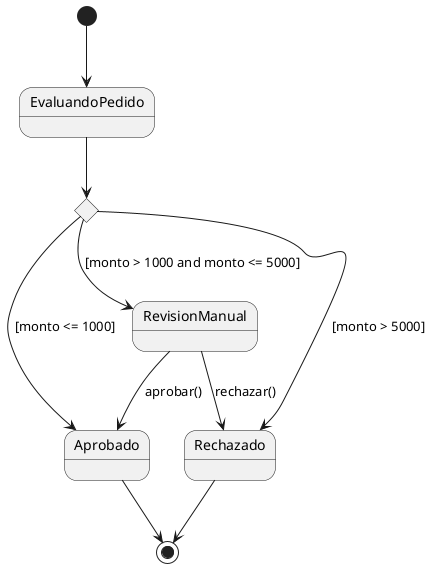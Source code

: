 @startuml
[*] --> EvaluandoPedido

state Decision <<choice>>

EvaluandoPedido --> Decision

Decision --> Aprobado        : [monto <= 1000]
Decision --> RevisionManual  : [monto > 1000 and monto <= 5000]
Decision --> Rechazado       : [monto > 5000]

Aprobado --> [*]
RevisionManual --> Aprobado  : aprobar()
RevisionManual --> Rechazado : rechazar()
Rechazado --> [*]
@enduml

